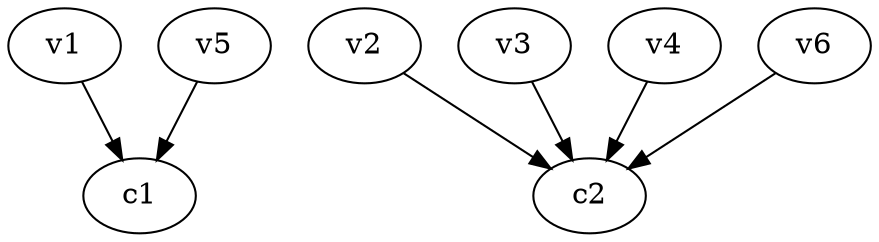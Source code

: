 strict digraph  {
c1;
c2;
v1;
v2;
v3;
v4;
v5;
v6;
v1 -> c1  [weight=1];
v2 -> c2  [weight=1];
v3 -> c2  [weight=1];
v4 -> c2  [weight=1];
v5 -> c1  [weight=1];
v6 -> c2  [weight=1];
}
